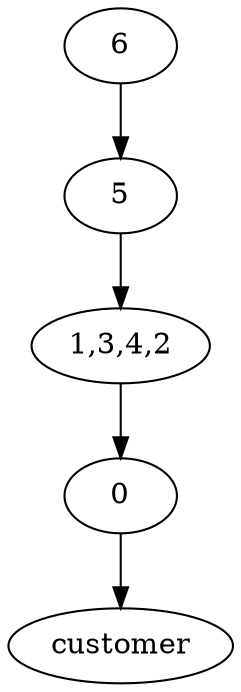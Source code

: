 strict digraph "" {
	0 -> customer	[len=0];
	"1,3,4,2" -> 0	[len=4];
	5 -> "1,3,4,2"	[len=1];
	6 -> 5	[len=1];
}
